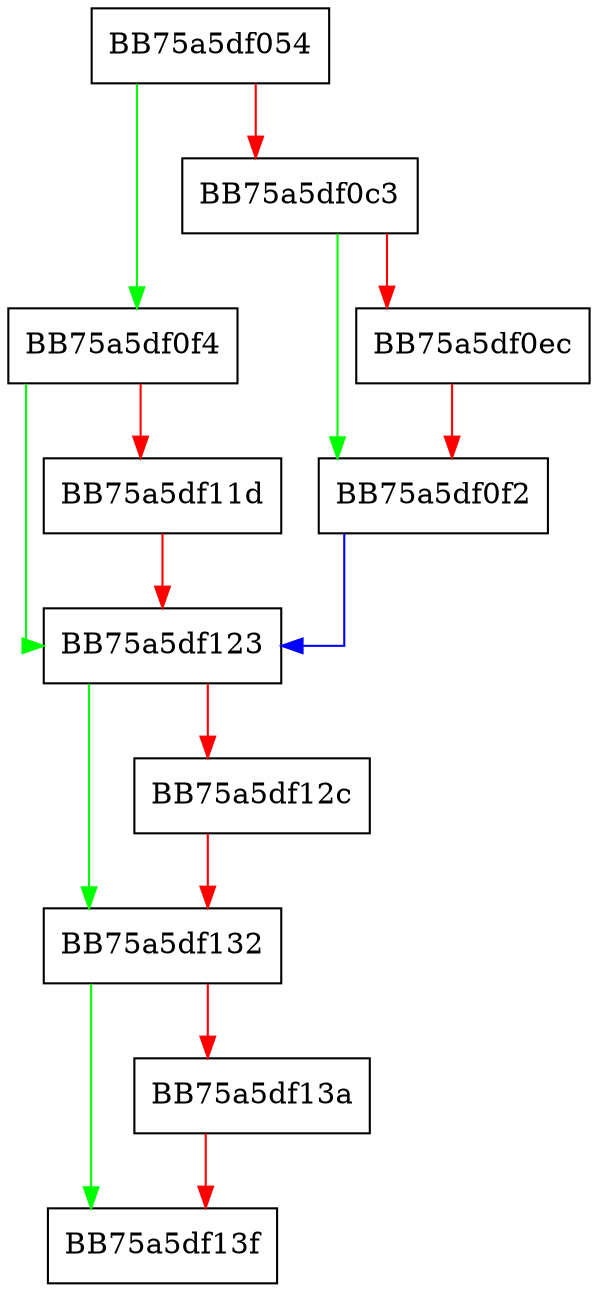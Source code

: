 digraph isv_sample {
  node [shape="box"];
  graph [splines=ortho];
  BB75a5df054 -> BB75a5df0f4 [color="green"];
  BB75a5df054 -> BB75a5df0c3 [color="red"];
  BB75a5df0c3 -> BB75a5df0f2 [color="green"];
  BB75a5df0c3 -> BB75a5df0ec [color="red"];
  BB75a5df0ec -> BB75a5df0f2 [color="red"];
  BB75a5df0f2 -> BB75a5df123 [color="blue"];
  BB75a5df0f4 -> BB75a5df123 [color="green"];
  BB75a5df0f4 -> BB75a5df11d [color="red"];
  BB75a5df11d -> BB75a5df123 [color="red"];
  BB75a5df123 -> BB75a5df132 [color="green"];
  BB75a5df123 -> BB75a5df12c [color="red"];
  BB75a5df12c -> BB75a5df132 [color="red"];
  BB75a5df132 -> BB75a5df13f [color="green"];
  BB75a5df132 -> BB75a5df13a [color="red"];
  BB75a5df13a -> BB75a5df13f [color="red"];
}